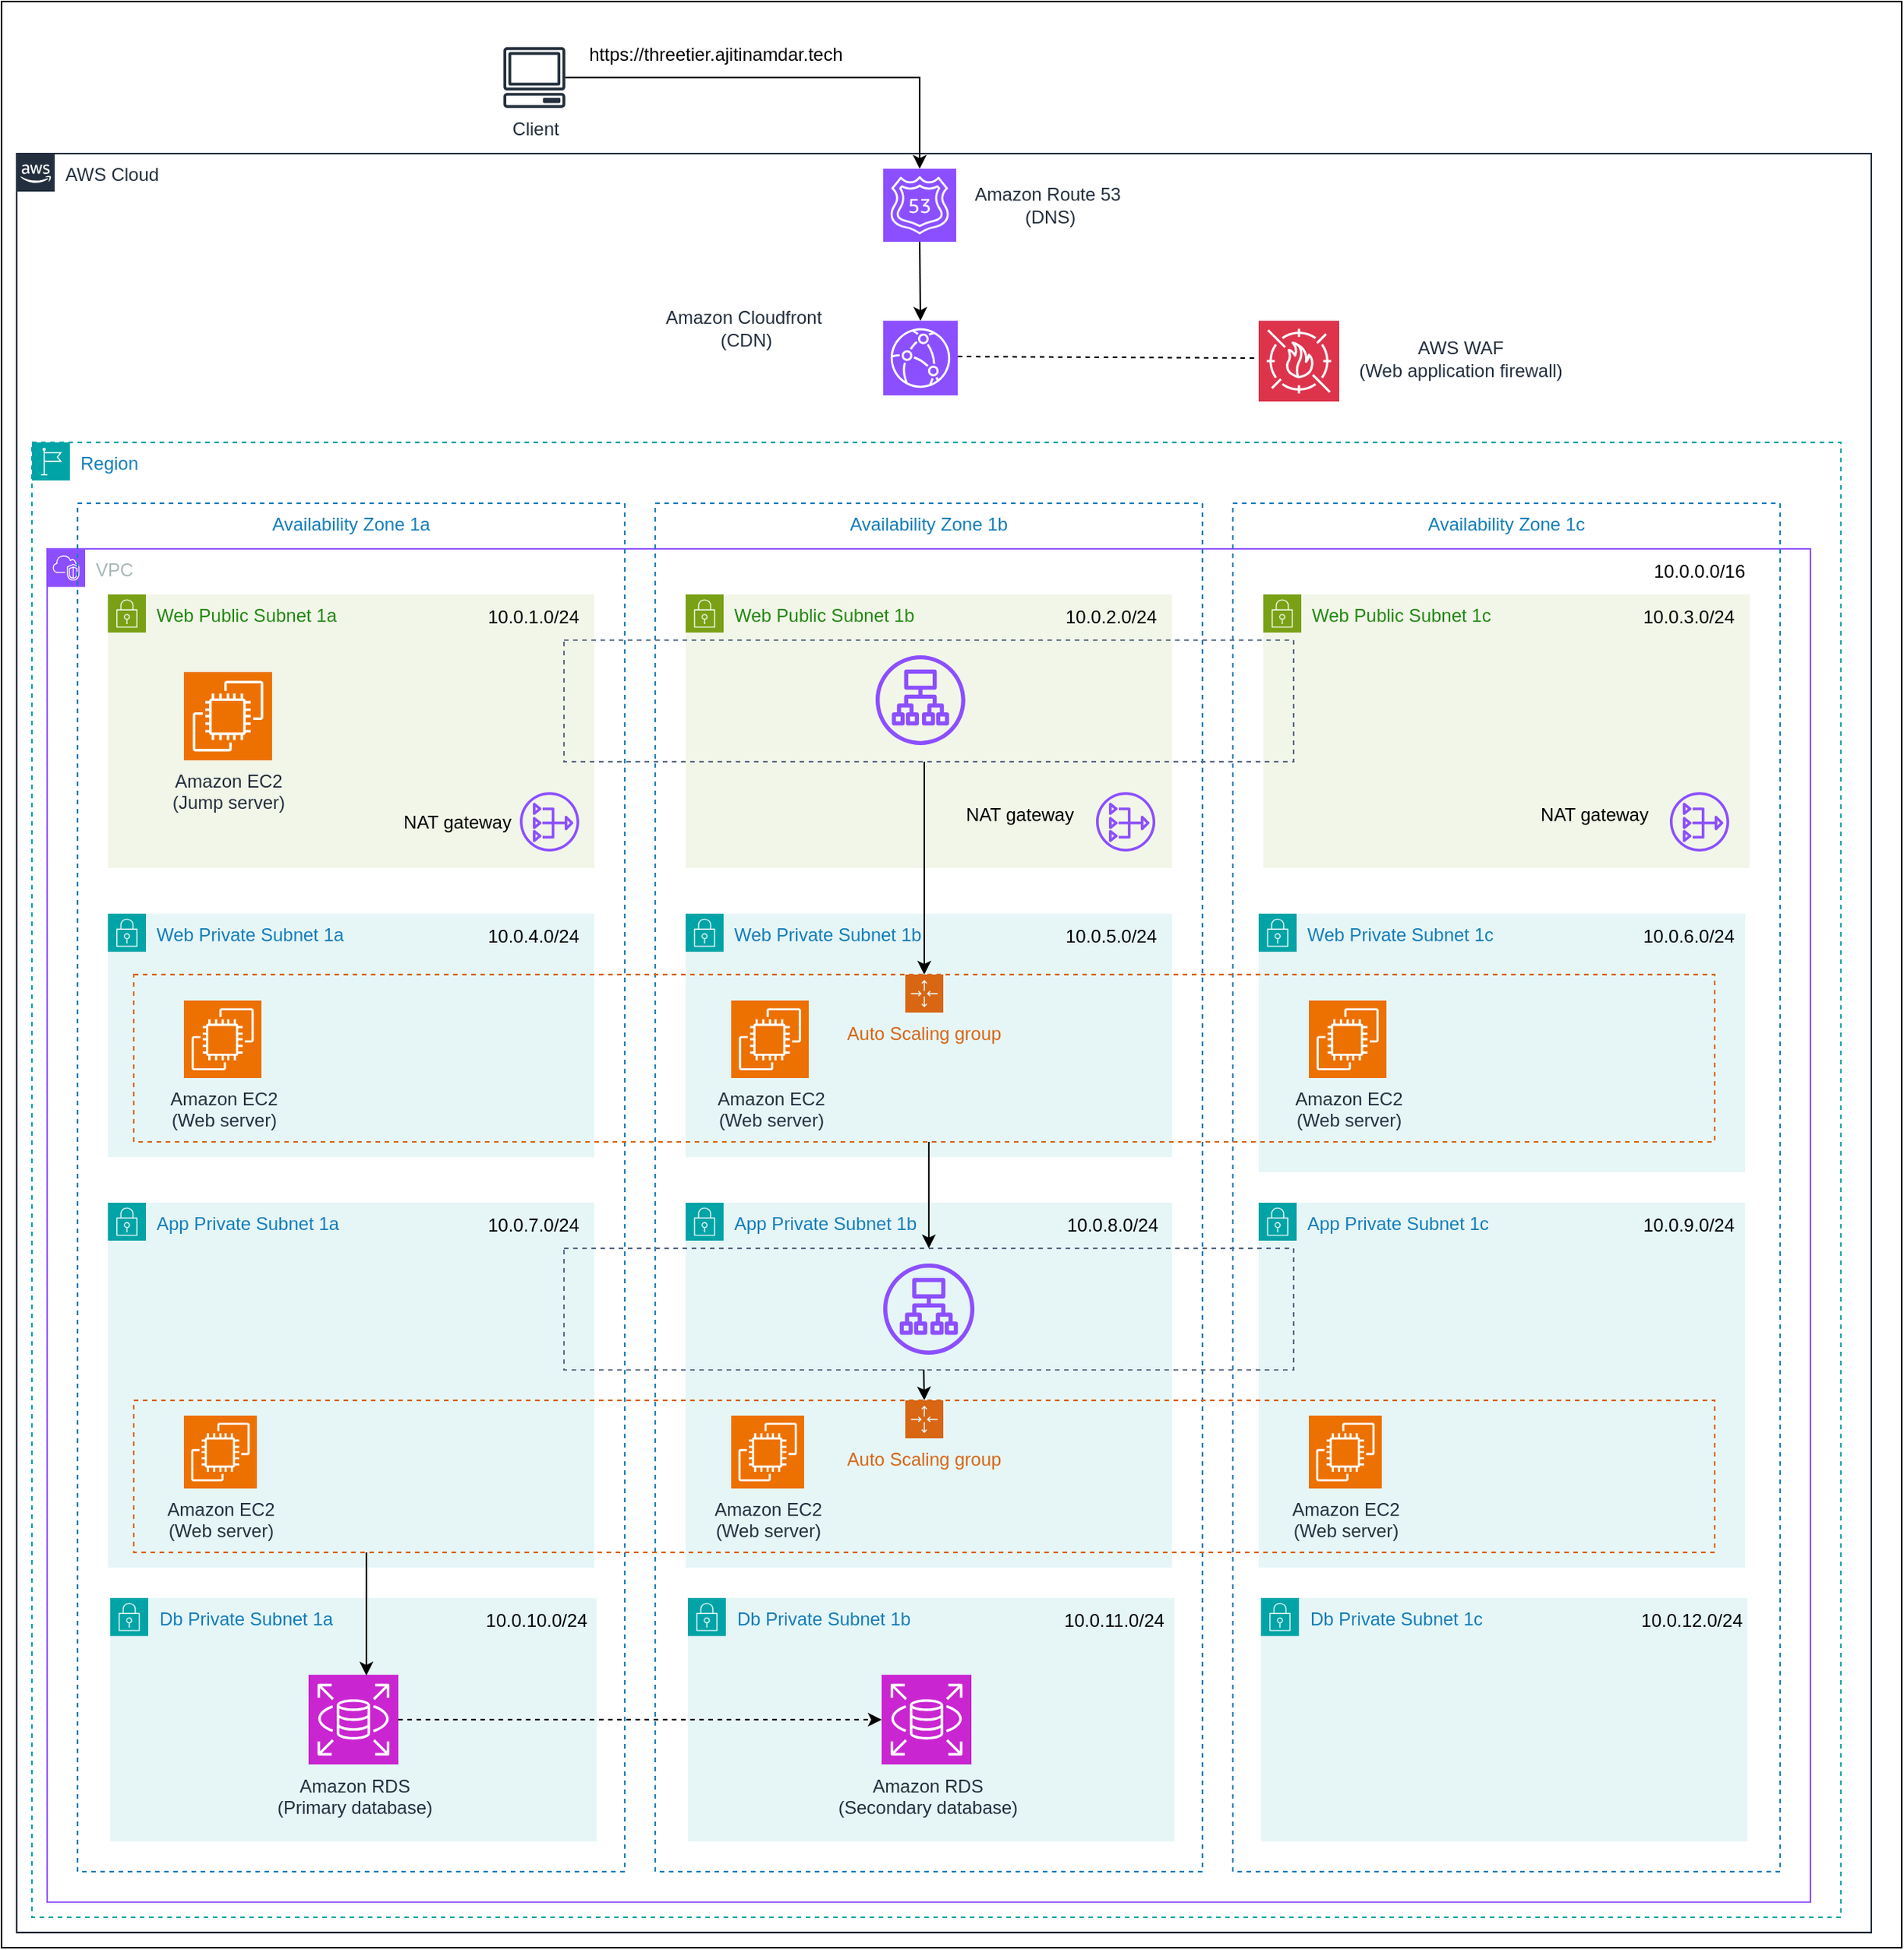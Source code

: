 <mxfile version="24.6.4" type="github">
  <diagram name="Page-1" id="joDTLuo9v6ohiVR6llSD">
    <mxGraphModel dx="1588" dy="908" grid="1" gridSize="10" guides="1" tooltips="1" connect="1" arrows="1" fold="1" page="1" pageScale="1" pageWidth="827" pageHeight="1169" math="0" shadow="0">
      <root>
        <mxCell id="0" />
        <mxCell id="1" parent="0" />
        <mxCell id="hhaWqNtwnV0TPdVbkNwg-1" value="" style="rounded=0;whiteSpace=wrap;html=1;" vertex="1" parent="1">
          <mxGeometry y="10" width="1250" height="1280" as="geometry" />
        </mxCell>
        <mxCell id="hhaWqNtwnV0TPdVbkNwg-2" value="AWS Cloud" style="points=[[0,0],[0.25,0],[0.5,0],[0.75,0],[1,0],[1,0.25],[1,0.5],[1,0.75],[1,1],[0.75,1],[0.5,1],[0.25,1],[0,1],[0,0.75],[0,0.5],[0,0.25]];outlineConnect=0;gradientColor=none;html=1;whiteSpace=wrap;fontSize=12;fontStyle=0;container=1;pointerEvents=0;collapsible=0;recursiveResize=0;shape=mxgraph.aws4.group;grIcon=mxgraph.aws4.group_aws_cloud_alt;strokeColor=#232F3E;fillColor=none;verticalAlign=top;align=left;spacingLeft=30;fontColor=#232F3E;dashed=0;" vertex="1" parent="1">
          <mxGeometry x="10" y="110" width="1220" height="1170" as="geometry" />
        </mxCell>
        <mxCell id="hhaWqNtwnV0TPdVbkNwg-4" value="" style="sketch=0;points=[[0,0,0],[0.25,0,0],[0.5,0,0],[0.75,0,0],[1,0,0],[0,1,0],[0.25,1,0],[0.5,1,0],[0.75,1,0],[1,1,0],[0,0.25,0],[0,0.5,0],[0,0.75,0],[1,0.25,0],[1,0.5,0],[1,0.75,0]];outlineConnect=0;fontColor=#232F3E;fillColor=#8C4FFF;strokeColor=#ffffff;dashed=0;verticalLabelPosition=bottom;verticalAlign=top;align=center;html=1;fontSize=12;fontStyle=0;aspect=fixed;shape=mxgraph.aws4.resourceIcon;resIcon=mxgraph.aws4.route_53;" vertex="1" parent="hhaWqNtwnV0TPdVbkNwg-2">
          <mxGeometry x="570" y="10" width="48" height="48" as="geometry" />
        </mxCell>
        <mxCell id="hhaWqNtwnV0TPdVbkNwg-5" value="" style="sketch=0;points=[[0,0,0],[0.25,0,0],[0.5,0,0],[0.75,0,0],[1,0,0],[0,1,0],[0.25,1,0],[0.5,1,0],[0.75,1,0],[1,1,0],[0,0.25,0],[0,0.5,0],[0,0.75,0],[1,0.25,0],[1,0.5,0],[1,0.75,0]];outlineConnect=0;fontColor=#232F3E;fillColor=#8C4FFF;strokeColor=#ffffff;dashed=0;verticalLabelPosition=bottom;verticalAlign=top;align=center;html=1;fontSize=12;fontStyle=0;aspect=fixed;shape=mxgraph.aws4.resourceIcon;resIcon=mxgraph.aws4.cloudfront;" vertex="1" parent="hhaWqNtwnV0TPdVbkNwg-2">
          <mxGeometry x="570" y="110" width="49" height="49" as="geometry" />
        </mxCell>
        <mxCell id="hhaWqNtwnV0TPdVbkNwg-7" value="Region" style="points=[[0,0],[0.25,0],[0.5,0],[0.75,0],[1,0],[1,0.25],[1,0.5],[1,0.75],[1,1],[0.75,1],[0.5,1],[0.25,1],[0,1],[0,0.75],[0,0.5],[0,0.25]];outlineConnect=0;gradientColor=none;html=1;whiteSpace=wrap;fontSize=12;fontStyle=0;container=1;pointerEvents=0;collapsible=0;recursiveResize=0;shape=mxgraph.aws4.group;grIcon=mxgraph.aws4.group_region;strokeColor=#00A4A6;fillColor=none;verticalAlign=top;align=left;spacingLeft=30;fontColor=#147EBA;dashed=1;" vertex="1" parent="hhaWqNtwnV0TPdVbkNwg-2">
          <mxGeometry x="10" y="190" width="1190" height="970" as="geometry" />
        </mxCell>
        <mxCell id="hhaWqNtwnV0TPdVbkNwg-9" value="VPC" style="points=[[0,0],[0.25,0],[0.5,0],[0.75,0],[1,0],[1,0.25],[1,0.5],[1,0.75],[1,1],[0.75,1],[0.5,1],[0.25,1],[0,1],[0,0.75],[0,0.5],[0,0.25]];outlineConnect=0;gradientColor=none;html=1;whiteSpace=wrap;fontSize=12;fontStyle=0;container=1;pointerEvents=0;collapsible=0;recursiveResize=0;shape=mxgraph.aws4.group;grIcon=mxgraph.aws4.group_vpc2;strokeColor=#8C4FFF;fillColor=none;verticalAlign=top;align=left;spacingLeft=30;fontColor=#AAB7B8;dashed=0;" vertex="1" parent="hhaWqNtwnV0TPdVbkNwg-7">
          <mxGeometry x="10" y="70" width="1160" height="890" as="geometry" />
        </mxCell>
        <mxCell id="hhaWqNtwnV0TPdVbkNwg-70" value="&lt;span style=&quot;color: rgb(35, 47, 62); text-wrap: nowrap;&quot;&gt;Amazon Route 53&amp;nbsp;&lt;/span&gt;&lt;div&gt;&lt;span style=&quot;color: rgb(35, 47, 62); text-wrap: nowrap;&quot;&gt;(DNS)&lt;/span&gt;&lt;/div&gt;" style="text;html=1;align=center;verticalAlign=middle;whiteSpace=wrap;rounded=0;" vertex="1" parent="hhaWqNtwnV0TPdVbkNwg-2">
          <mxGeometry x="650" y="19" width="60" height="30" as="geometry" />
        </mxCell>
        <mxCell id="hhaWqNtwnV0TPdVbkNwg-71" value="&lt;span style=&quot;color: rgb(35, 47, 62); text-wrap: nowrap;&quot;&gt;Amazon Cloudfront&amp;nbsp;&lt;/span&gt;&lt;div&gt;&lt;span style=&quot;color: rgb(35, 47, 62); text-wrap: nowrap;&quot;&gt;(CDN)&lt;/span&gt;&lt;/div&gt;" style="text;html=1;align=center;verticalAlign=middle;whiteSpace=wrap;rounded=0;" vertex="1" parent="hhaWqNtwnV0TPdVbkNwg-2">
          <mxGeometry x="450" y="100" width="60" height="30" as="geometry" />
        </mxCell>
        <mxCell id="hhaWqNtwnV0TPdVbkNwg-74" value="" style="endArrow=classic;html=1;rounded=0;entryX=0.5;entryY=0;entryDx=0;entryDy=0;entryPerimeter=0;exitX=0.5;exitY=1;exitDx=0;exitDy=0;exitPerimeter=0;" edge="1" parent="hhaWqNtwnV0TPdVbkNwg-2" source="hhaWqNtwnV0TPdVbkNwg-4" target="hhaWqNtwnV0TPdVbkNwg-5">
          <mxGeometry width="50" height="50" relative="1" as="geometry">
            <mxPoint x="600" y="60" as="sourcePoint" />
            <mxPoint x="640" y="10" as="targetPoint" />
          </mxGeometry>
        </mxCell>
        <mxCell id="hhaWqNtwnV0TPdVbkNwg-76" value="&lt;span style=&quot;color: rgb(35, 47, 62); text-wrap: nowrap;&quot;&gt;AWS WAF&lt;/span&gt;&lt;div&gt;&lt;span style=&quot;color: rgb(35, 47, 62); text-wrap: nowrap;&quot;&gt;(Web application firewall)&lt;/span&gt;&lt;/div&gt;" style="text;html=1;align=center;verticalAlign=middle;whiteSpace=wrap;rounded=0;" vertex="1" parent="hhaWqNtwnV0TPdVbkNwg-2">
          <mxGeometry x="920" y="119.5" width="60" height="30" as="geometry" />
        </mxCell>
        <mxCell id="hhaWqNtwnV0TPdVbkNwg-6" value="" style="sketch=0;points=[[0,0,0],[0.25,0,0],[0.5,0,0],[0.75,0,0],[1,0,0],[0,1,0],[0.25,1,0],[0.5,1,0],[0.75,1,0],[1,1,0],[0,0.25,0],[0,0.5,0],[0,0.75,0],[1,0.25,0],[1,0.5,0],[1,0.75,0]];outlineConnect=0;fontColor=#232F3E;fillColor=#DD344C;strokeColor=#ffffff;dashed=0;verticalLabelPosition=bottom;verticalAlign=top;align=center;html=1;fontSize=12;fontStyle=0;aspect=fixed;shape=mxgraph.aws4.resourceIcon;resIcon=mxgraph.aws4.waf;" vertex="1" parent="hhaWqNtwnV0TPdVbkNwg-2">
          <mxGeometry x="817" y="110" width="53" height="53" as="geometry" />
        </mxCell>
        <mxCell id="hhaWqNtwnV0TPdVbkNwg-75" value="" style="endArrow=none;dashed=1;html=1;rounded=0;entryX=0;entryY=0.25;entryDx=0;entryDy=0;entryPerimeter=0;exitX=1;exitY=0.25;exitDx=0;exitDy=0;exitPerimeter=0;" edge="1" parent="hhaWqNtwnV0TPdVbkNwg-2">
          <mxGeometry width="50" height="50" relative="1" as="geometry">
            <mxPoint x="619" y="133.5" as="sourcePoint" />
            <mxPoint x="817" y="134.5" as="targetPoint" />
          </mxGeometry>
        </mxCell>
        <mxCell id="hhaWqNtwnV0TPdVbkNwg-3" value="Client" style="sketch=0;outlineConnect=0;fontColor=#232F3E;gradientColor=none;fillColor=#232F3D;strokeColor=none;dashed=0;verticalLabelPosition=bottom;verticalAlign=top;align=center;html=1;fontSize=12;fontStyle=0;aspect=fixed;pointerEvents=1;shape=mxgraph.aws4.client;" vertex="1" parent="1">
          <mxGeometry x="330" y="40" width="41.06" height="40" as="geometry" />
        </mxCell>
        <mxCell id="hhaWqNtwnV0TPdVbkNwg-8" value="Availability Zone 1a" style="fillColor=none;strokeColor=#147EBA;dashed=1;verticalAlign=top;fontStyle=0;fontColor=#147EBA;whiteSpace=wrap;html=1;" vertex="1" parent="1">
          <mxGeometry x="50" y="340" width="360" height="900" as="geometry" />
        </mxCell>
        <mxCell id="hhaWqNtwnV0TPdVbkNwg-10" value="Web Public Subnet 1a" style="points=[[0,0],[0.25,0],[0.5,0],[0.75,0],[1,0],[1,0.25],[1,0.5],[1,0.75],[1,1],[0.75,1],[0.5,1],[0.25,1],[0,1],[0,0.75],[0,0.5],[0,0.25]];outlineConnect=0;gradientColor=none;html=1;whiteSpace=wrap;fontSize=12;fontStyle=0;container=1;pointerEvents=0;collapsible=0;recursiveResize=0;shape=mxgraph.aws4.group;grIcon=mxgraph.aws4.group_security_group;grStroke=0;strokeColor=#7AA116;fillColor=#F2F6E8;verticalAlign=top;align=left;spacingLeft=30;fontColor=#248814;dashed=0;" vertex="1" parent="1">
          <mxGeometry x="70" y="400" width="320" height="180" as="geometry" />
        </mxCell>
        <mxCell id="hhaWqNtwnV0TPdVbkNwg-19" value="" style="sketch=0;outlineConnect=0;fontColor=#232F3E;gradientColor=none;fillColor=#8C4FFF;strokeColor=none;dashed=0;verticalLabelPosition=bottom;verticalAlign=top;align=center;html=1;fontSize=12;fontStyle=0;aspect=fixed;pointerEvents=1;shape=mxgraph.aws4.nat_gateway;" vertex="1" parent="hhaWqNtwnV0TPdVbkNwg-10">
          <mxGeometry x="271" y="130" width="39" height="39" as="geometry" />
        </mxCell>
        <mxCell id="hhaWqNtwnV0TPdVbkNwg-21" value="Amazon EC2&lt;div&gt;(Jump server)&lt;/div&gt;" style="sketch=0;points=[[0,0,0],[0.25,0,0],[0.5,0,0],[0.75,0,0],[1,0,0],[0,1,0],[0.25,1,0],[0.5,1,0],[0.75,1,0],[1,1,0],[0,0.25,0],[0,0.5,0],[0,0.75,0],[1,0.25,0],[1,0.5,0],[1,0.75,0]];outlineConnect=0;fontColor=#232F3E;fillColor=#ED7100;strokeColor=#ffffff;dashed=0;verticalLabelPosition=bottom;verticalAlign=top;align=center;html=1;fontSize=12;fontStyle=0;aspect=fixed;shape=mxgraph.aws4.resourceIcon;resIcon=mxgraph.aws4.ec2;" vertex="1" parent="hhaWqNtwnV0TPdVbkNwg-10">
          <mxGeometry x="50" y="51" width="58" height="58" as="geometry" />
        </mxCell>
        <mxCell id="hhaWqNtwnV0TPdVbkNwg-106" value="10.0.1.0/24" style="text;html=1;align=center;verticalAlign=middle;whiteSpace=wrap;rounded=0;" vertex="1" parent="hhaWqNtwnV0TPdVbkNwg-10">
          <mxGeometry x="250" width="60" height="30" as="geometry" />
        </mxCell>
        <mxCell id="hhaWqNtwnV0TPdVbkNwg-139" value="NAT gateway" style="text;html=1;align=center;verticalAlign=middle;whiteSpace=wrap;rounded=0;" vertex="1" parent="hhaWqNtwnV0TPdVbkNwg-10">
          <mxGeometry x="180" y="134.5" width="100" height="30" as="geometry" />
        </mxCell>
        <mxCell id="hhaWqNtwnV0TPdVbkNwg-15" value="Availability Zone 1b" style="fillColor=none;strokeColor=#147EBA;dashed=1;verticalAlign=top;fontStyle=0;fontColor=#147EBA;whiteSpace=wrap;html=1;" vertex="1" parent="1">
          <mxGeometry x="430" y="340" width="360" height="900" as="geometry" />
        </mxCell>
        <mxCell id="hhaWqNtwnV0TPdVbkNwg-16" value="Availability Zone 1c" style="fillColor=none;strokeColor=#147EBA;dashed=1;verticalAlign=top;fontStyle=0;fontColor=#147EBA;whiteSpace=wrap;html=1;" vertex="1" parent="1">
          <mxGeometry x="810" y="340" width="360" height="900" as="geometry" />
        </mxCell>
        <mxCell id="hhaWqNtwnV0TPdVbkNwg-22" value="Web Private Subnet 1a" style="points=[[0,0],[0.25,0],[0.5,0],[0.75,0],[1,0],[1,0.25],[1,0.5],[1,0.75],[1,1],[0.75,1],[0.5,1],[0.25,1],[0,1],[0,0.75],[0,0.5],[0,0.25]];outlineConnect=0;gradientColor=none;html=1;whiteSpace=wrap;fontSize=12;fontStyle=0;container=1;pointerEvents=0;collapsible=0;recursiveResize=0;shape=mxgraph.aws4.group;grIcon=mxgraph.aws4.group_security_group;grStroke=0;strokeColor=#00A4A6;fillColor=#E6F6F7;verticalAlign=top;align=left;spacingLeft=30;fontColor=#147EBA;dashed=0;" vertex="1" parent="1">
          <mxGeometry x="70" y="610" width="320" height="160" as="geometry" />
        </mxCell>
        <mxCell id="hhaWqNtwnV0TPdVbkNwg-109" value="10.0.4.0/24" style="text;html=1;align=center;verticalAlign=middle;whiteSpace=wrap;rounded=0;" vertex="1" parent="hhaWqNtwnV0TPdVbkNwg-22">
          <mxGeometry x="250" width="60" height="30" as="geometry" />
        </mxCell>
        <mxCell id="hhaWqNtwnV0TPdVbkNwg-33" value="Web Private Subnet 1b" style="points=[[0,0],[0.25,0],[0.5,0],[0.75,0],[1,0],[1,0.25],[1,0.5],[1,0.75],[1,1],[0.75,1],[0.5,1],[0.25,1],[0,1],[0,0.75],[0,0.5],[0,0.25]];outlineConnect=0;gradientColor=none;html=1;whiteSpace=wrap;fontSize=12;fontStyle=0;container=1;pointerEvents=0;collapsible=0;recursiveResize=0;shape=mxgraph.aws4.group;grIcon=mxgraph.aws4.group_security_group;grStroke=0;strokeColor=#00A4A6;fillColor=#E6F6F7;verticalAlign=top;align=left;spacingLeft=30;fontColor=#147EBA;dashed=0;" vertex="1" parent="1">
          <mxGeometry x="450" y="610" width="320" height="160" as="geometry" />
        </mxCell>
        <mxCell id="hhaWqNtwnV0TPdVbkNwg-110" value="10.0.5.0/24" style="text;html=1;align=center;verticalAlign=middle;whiteSpace=wrap;rounded=0;" vertex="1" parent="hhaWqNtwnV0TPdVbkNwg-33">
          <mxGeometry x="250" width="60" height="30" as="geometry" />
        </mxCell>
        <mxCell id="hhaWqNtwnV0TPdVbkNwg-34" value="Web Public Subnet 1b" style="points=[[0,0],[0.25,0],[0.5,0],[0.75,0],[1,0],[1,0.25],[1,0.5],[1,0.75],[1,1],[0.75,1],[0.5,1],[0.25,1],[0,1],[0,0.75],[0,0.5],[0,0.25]];outlineConnect=0;gradientColor=none;html=1;whiteSpace=wrap;fontSize=12;fontStyle=0;container=1;pointerEvents=0;collapsible=0;recursiveResize=0;shape=mxgraph.aws4.group;grIcon=mxgraph.aws4.group_security_group;grStroke=0;strokeColor=#7AA116;fillColor=#F2F6E8;verticalAlign=top;align=left;spacingLeft=30;fontColor=#248814;dashed=0;" vertex="1" parent="1">
          <mxGeometry x="450" y="400" width="320" height="180" as="geometry" />
        </mxCell>
        <mxCell id="hhaWqNtwnV0TPdVbkNwg-120" value="" style="sketch=0;outlineConnect=0;fontColor=#232F3E;gradientColor=none;fillColor=#8C4FFF;strokeColor=none;dashed=0;verticalLabelPosition=bottom;verticalAlign=top;align=center;html=1;fontSize=12;fontStyle=0;aspect=fixed;pointerEvents=1;shape=mxgraph.aws4.nat_gateway;" vertex="1" parent="hhaWqNtwnV0TPdVbkNwg-34">
          <mxGeometry x="270" y="130" width="39" height="39" as="geometry" />
        </mxCell>
        <mxCell id="hhaWqNtwnV0TPdVbkNwg-65" value="" style="sketch=0;outlineConnect=0;fontColor=#232F3E;gradientColor=none;fillColor=#8C4FFF;strokeColor=none;dashed=0;verticalLabelPosition=bottom;verticalAlign=top;align=center;html=1;fontSize=12;fontStyle=0;aspect=fixed;pointerEvents=1;shape=mxgraph.aws4.application_load_balancer;" vertex="1" parent="hhaWqNtwnV0TPdVbkNwg-34">
          <mxGeometry x="125" y="40" width="59" height="59" as="geometry" />
        </mxCell>
        <mxCell id="hhaWqNtwnV0TPdVbkNwg-107" value="10.0.2.0/24" style="text;html=1;align=center;verticalAlign=middle;whiteSpace=wrap;rounded=0;" vertex="1" parent="hhaWqNtwnV0TPdVbkNwg-34">
          <mxGeometry x="250" width="60" height="30" as="geometry" />
        </mxCell>
        <mxCell id="hhaWqNtwnV0TPdVbkNwg-36" value="Web Public Subnet 1c" style="points=[[0,0],[0.25,0],[0.5,0],[0.75,0],[1,0],[1,0.25],[1,0.5],[1,0.75],[1,1],[0.75,1],[0.5,1],[0.25,1],[0,1],[0,0.75],[0,0.5],[0,0.25]];outlineConnect=0;gradientColor=none;html=1;whiteSpace=wrap;fontSize=12;fontStyle=0;container=1;pointerEvents=0;collapsible=0;recursiveResize=0;shape=mxgraph.aws4.group;grIcon=mxgraph.aws4.group_security_group;grStroke=0;strokeColor=#7AA116;fillColor=#F2F6E8;verticalAlign=top;align=left;spacingLeft=30;fontColor=#248814;dashed=0;" vertex="1" parent="1">
          <mxGeometry x="830" y="400" width="320" height="180" as="geometry" />
        </mxCell>
        <mxCell id="hhaWqNtwnV0TPdVbkNwg-121" value="" style="sketch=0;outlineConnect=0;fontColor=#232F3E;gradientColor=none;fillColor=#8C4FFF;strokeColor=none;dashed=0;verticalLabelPosition=bottom;verticalAlign=top;align=center;html=1;fontSize=12;fontStyle=0;aspect=fixed;pointerEvents=1;shape=mxgraph.aws4.nat_gateway;" vertex="1" parent="hhaWqNtwnV0TPdVbkNwg-36">
          <mxGeometry x="267.5" y="130" width="39" height="39" as="geometry" />
        </mxCell>
        <mxCell id="hhaWqNtwnV0TPdVbkNwg-126" value="" style="fillColor=none;strokeColor=#5A6C86;dashed=1;verticalAlign=top;fontStyle=0;fontColor=#5A6C86;whiteSpace=wrap;html=1;" vertex="1" parent="hhaWqNtwnV0TPdVbkNwg-36">
          <mxGeometry x="-460" y="30" width="480" height="80" as="geometry" />
        </mxCell>
        <mxCell id="hhaWqNtwnV0TPdVbkNwg-135" value="" style="endArrow=classic;html=1;rounded=0;entryX=0.5;entryY=0;entryDx=0;entryDy=0;" edge="1" parent="hhaWqNtwnV0TPdVbkNwg-36" target="hhaWqNtwnV0TPdVbkNwg-47">
          <mxGeometry width="50" height="50" relative="1" as="geometry">
            <mxPoint x="-223" y="110" as="sourcePoint" />
            <mxPoint x="-180" y="50" as="targetPoint" />
          </mxGeometry>
        </mxCell>
        <mxCell id="hhaWqNtwnV0TPdVbkNwg-141" value="NAT gateway" style="text;html=1;align=center;verticalAlign=middle;whiteSpace=wrap;rounded=0;" vertex="1" parent="hhaWqNtwnV0TPdVbkNwg-36">
          <mxGeometry x="167.5" y="130" width="100" height="30" as="geometry" />
        </mxCell>
        <mxCell id="hhaWqNtwnV0TPdVbkNwg-38" value="Web Private Subnet 1c" style="points=[[0,0],[0.25,0],[0.5,0],[0.75,0],[1,0],[1,0.25],[1,0.5],[1,0.75],[1,1],[0.75,1],[0.5,1],[0.25,1],[0,1],[0,0.75],[0,0.5],[0,0.25]];outlineConnect=0;gradientColor=none;html=1;whiteSpace=wrap;fontSize=12;fontStyle=0;container=1;pointerEvents=0;collapsible=0;recursiveResize=0;shape=mxgraph.aws4.group;grIcon=mxgraph.aws4.group_security_group;grStroke=0;strokeColor=#00A4A6;fillColor=#E6F6F7;verticalAlign=top;align=left;spacingLeft=30;fontColor=#147EBA;dashed=0;" vertex="1" parent="1">
          <mxGeometry x="827" y="610" width="320" height="170" as="geometry" />
        </mxCell>
        <mxCell id="hhaWqNtwnV0TPdVbkNwg-47" value="Auto Scaling group" style="points=[[0,0],[0.25,0],[0.5,0],[0.75,0],[1,0],[1,0.25],[1,0.5],[1,0.75],[1,1],[0.75,1],[0.5,1],[0.25,1],[0,1],[0,0.75],[0,0.5],[0,0.25]];outlineConnect=0;gradientColor=none;html=1;whiteSpace=wrap;fontSize=12;fontStyle=0;container=1;pointerEvents=0;collapsible=0;recursiveResize=0;shape=mxgraph.aws4.groupCenter;grIcon=mxgraph.aws4.group_auto_scaling_group;grStroke=1;strokeColor=#D86613;fillColor=none;verticalAlign=top;align=center;fontColor=#D86613;dashed=1;spacingTop=25;" vertex="1" parent="hhaWqNtwnV0TPdVbkNwg-38">
          <mxGeometry x="-740" y="40" width="1040" height="110" as="geometry" />
        </mxCell>
        <mxCell id="hhaWqNtwnV0TPdVbkNwg-49" value="Amazon EC2&lt;div&gt;(Web server)&lt;/div&gt;" style="sketch=0;points=[[0,0,0],[0.25,0,0],[0.5,0,0],[0.75,0,0],[1,0,0],[0,1,0],[0.25,1,0],[0.5,1,0],[0.75,1,0],[1,1,0],[0,0.25,0],[0,0.5,0],[0,0.75,0],[1,0.25,0],[1,0.5,0],[1,0.75,0]];outlineConnect=0;fontColor=#232F3E;fillColor=#ED7100;strokeColor=#ffffff;dashed=0;verticalLabelPosition=bottom;verticalAlign=top;align=center;html=1;fontSize=12;fontStyle=0;aspect=fixed;shape=mxgraph.aws4.resourceIcon;resIcon=mxgraph.aws4.ec2;" vertex="1" parent="hhaWqNtwnV0TPdVbkNwg-47">
          <mxGeometry x="393" y="17" width="51" height="51" as="geometry" />
        </mxCell>
        <mxCell id="hhaWqNtwnV0TPdVbkNwg-50" value="Amazon EC2&lt;div&gt;(Web server)&lt;/div&gt;" style="sketch=0;points=[[0,0,0],[0.25,0,0],[0.5,0,0],[0.75,0,0],[1,0,0],[0,1,0],[0.25,1,0],[0.5,1,0],[0.75,1,0],[1,1,0],[0,0.25,0],[0,0.5,0],[0,0.75,0],[1,0.25,0],[1,0.5,0],[1,0.75,0]];outlineConnect=0;fontColor=#232F3E;fillColor=#ED7100;strokeColor=#ffffff;dashed=0;verticalLabelPosition=bottom;verticalAlign=top;align=center;html=1;fontSize=12;fontStyle=0;aspect=fixed;shape=mxgraph.aws4.resourceIcon;resIcon=mxgraph.aws4.ec2;" vertex="1" parent="hhaWqNtwnV0TPdVbkNwg-47">
          <mxGeometry x="773" y="17" width="51" height="51" as="geometry" />
        </mxCell>
        <mxCell id="hhaWqNtwnV0TPdVbkNwg-48" value="Amazon EC2&lt;div&gt;(Web server)&lt;/div&gt;" style="sketch=0;points=[[0,0,0],[0.25,0,0],[0.5,0,0],[0.75,0,0],[1,0,0],[0,1,0],[0.25,1,0],[0.5,1,0],[0.75,1,0],[1,1,0],[0,0.25,0],[0,0.5,0],[0,0.75,0],[1,0.25,0],[1,0.5,0],[1,0.75,0]];outlineConnect=0;fontColor=#232F3E;fillColor=#ED7100;strokeColor=#ffffff;dashed=0;verticalLabelPosition=bottom;verticalAlign=top;align=center;html=1;fontSize=12;fontStyle=0;aspect=fixed;shape=mxgraph.aws4.resourceIcon;resIcon=mxgraph.aws4.ec2;" vertex="1" parent="hhaWqNtwnV0TPdVbkNwg-47">
          <mxGeometry x="33" y="17" width="51" height="51" as="geometry" />
        </mxCell>
        <mxCell id="hhaWqNtwnV0TPdVbkNwg-39" value="App Private Subnet 1a" style="points=[[0,0],[0.25,0],[0.5,0],[0.75,0],[1,0],[1,0.25],[1,0.5],[1,0.75],[1,1],[0.75,1],[0.5,1],[0.25,1],[0,1],[0,0.75],[0,0.5],[0,0.25]];outlineConnect=0;gradientColor=none;html=1;whiteSpace=wrap;fontSize=12;fontStyle=0;container=1;pointerEvents=0;collapsible=0;recursiveResize=0;shape=mxgraph.aws4.group;grIcon=mxgraph.aws4.group_security_group;grStroke=0;strokeColor=#00A4A6;fillColor=#E6F6F7;verticalAlign=top;align=left;spacingLeft=30;fontColor=#147EBA;dashed=0;" vertex="1" parent="1">
          <mxGeometry x="70" y="800" width="320" height="240" as="geometry" />
        </mxCell>
        <mxCell id="hhaWqNtwnV0TPdVbkNwg-40" value="Db Private Subnet 1a" style="points=[[0,0],[0.25,0],[0.5,0],[0.75,0],[1,0],[1,0.25],[1,0.5],[1,0.75],[1,1],[0.75,1],[0.5,1],[0.25,1],[0,1],[0,0.75],[0,0.5],[0,0.25]];outlineConnect=0;gradientColor=none;html=1;whiteSpace=wrap;fontSize=12;fontStyle=0;container=1;pointerEvents=0;collapsible=0;recursiveResize=0;shape=mxgraph.aws4.group;grIcon=mxgraph.aws4.group_security_group;grStroke=0;strokeColor=#00A4A6;fillColor=#E6F6F7;verticalAlign=top;align=left;spacingLeft=30;fontColor=#147EBA;dashed=0;" vertex="1" parent="1">
          <mxGeometry x="71.5" y="1060" width="320" height="160" as="geometry" />
        </mxCell>
        <mxCell id="hhaWqNtwnV0TPdVbkNwg-63" value="Amazon RDS&lt;div&gt;(Primary database)&lt;/div&gt;" style="sketch=0;points=[[0,0,0],[0.25,0,0],[0.5,0,0],[0.75,0,0],[1,0,0],[0,1,0],[0.25,1,0],[0.5,1,0],[0.75,1,0],[1,1,0],[0,0.25,0],[0,0.5,0],[0,0.75,0],[1,0.25,0],[1,0.5,0],[1,0.75,0]];outlineConnect=0;fontColor=#232F3E;fillColor=#C925D1;strokeColor=#ffffff;dashed=0;verticalLabelPosition=bottom;verticalAlign=top;align=center;html=1;fontSize=12;fontStyle=0;aspect=fixed;shape=mxgraph.aws4.resourceIcon;resIcon=mxgraph.aws4.rds;" vertex="1" parent="hhaWqNtwnV0TPdVbkNwg-40">
          <mxGeometry x="130.5" y="50.5" width="59" height="59" as="geometry" />
        </mxCell>
        <mxCell id="hhaWqNtwnV0TPdVbkNwg-116" value="10.0.10.0/24" style="text;html=1;align=center;verticalAlign=middle;whiteSpace=wrap;rounded=0;" vertex="1" parent="hhaWqNtwnV0TPdVbkNwg-40">
          <mxGeometry x="250" width="60" height="30" as="geometry" />
        </mxCell>
        <mxCell id="hhaWqNtwnV0TPdVbkNwg-41" value="App Private Subnet 1b" style="points=[[0,0],[0.25,0],[0.5,0],[0.75,0],[1,0],[1,0.25],[1,0.5],[1,0.75],[1,1],[0.75,1],[0.5,1],[0.25,1],[0,1],[0,0.75],[0,0.5],[0,0.25]];outlineConnect=0;gradientColor=none;html=1;whiteSpace=wrap;fontSize=12;fontStyle=0;container=1;pointerEvents=0;collapsible=0;recursiveResize=0;shape=mxgraph.aws4.group;grIcon=mxgraph.aws4.group_security_group;grStroke=0;strokeColor=#00A4A6;fillColor=#E6F6F7;verticalAlign=top;align=left;spacingLeft=30;fontColor=#147EBA;dashed=0;" vertex="1" parent="1">
          <mxGeometry x="450" y="800" width="320" height="240" as="geometry" />
        </mxCell>
        <mxCell id="hhaWqNtwnV0TPdVbkNwg-133" value="" style="sketch=0;outlineConnect=0;fontColor=#232F3E;gradientColor=none;fillColor=#8C4FFF;strokeColor=none;dashed=0;verticalLabelPosition=bottom;verticalAlign=top;align=center;html=1;fontSize=12;fontStyle=0;aspect=fixed;pointerEvents=1;shape=mxgraph.aws4.application_load_balancer;" vertex="1" parent="hhaWqNtwnV0TPdVbkNwg-41">
          <mxGeometry x="130" y="40" width="60" height="60" as="geometry" />
        </mxCell>
        <mxCell id="hhaWqNtwnV0TPdVbkNwg-42" value="App Private Subnet 1c" style="points=[[0,0],[0.25,0],[0.5,0],[0.75,0],[1,0],[1,0.25],[1,0.5],[1,0.75],[1,1],[0.75,1],[0.5,1],[0.25,1],[0,1],[0,0.75],[0,0.5],[0,0.25]];outlineConnect=0;gradientColor=none;html=1;whiteSpace=wrap;fontSize=12;fontStyle=0;container=1;pointerEvents=0;collapsible=0;recursiveResize=0;shape=mxgraph.aws4.group;grIcon=mxgraph.aws4.group_security_group;grStroke=0;strokeColor=#00A4A6;fillColor=#E6F6F7;verticalAlign=top;align=left;spacingLeft=30;fontColor=#147EBA;dashed=0;" vertex="1" parent="1">
          <mxGeometry x="827" y="800" width="320" height="240" as="geometry" />
        </mxCell>
        <mxCell id="hhaWqNtwnV0TPdVbkNwg-115" value="10.0.9.0/24" style="text;html=1;align=center;verticalAlign=middle;whiteSpace=wrap;rounded=0;" vertex="1" parent="hhaWqNtwnV0TPdVbkNwg-42">
          <mxGeometry x="253" width="60" height="30" as="geometry" />
        </mxCell>
        <mxCell id="hhaWqNtwnV0TPdVbkNwg-130" value="Auto Scaling group" style="points=[[0,0],[0.25,0],[0.5,0],[0.75,0],[1,0],[1,0.25],[1,0.5],[1,0.75],[1,1],[0.75,1],[0.5,1],[0.25,1],[0,1],[0,0.75],[0,0.5],[0,0.25]];outlineConnect=0;gradientColor=none;html=1;whiteSpace=wrap;fontSize=12;fontStyle=0;container=1;pointerEvents=0;collapsible=0;recursiveResize=0;shape=mxgraph.aws4.groupCenter;grIcon=mxgraph.aws4.group_auto_scaling_group;grStroke=1;strokeColor=#D86613;fillColor=none;verticalAlign=top;align=center;fontColor=#D86613;dashed=1;spacingTop=25;" vertex="1" parent="hhaWqNtwnV0TPdVbkNwg-42">
          <mxGeometry x="-740" y="130" width="1040" height="100" as="geometry" />
        </mxCell>
        <mxCell id="hhaWqNtwnV0TPdVbkNwg-129" value="Amazon EC2&lt;div&gt;(Web server)&lt;/div&gt;" style="sketch=0;points=[[0,0,0],[0.25,0,0],[0.5,0,0],[0.75,0,0],[1,0,0],[0,1,0],[0.25,1,0],[0.5,1,0],[0.75,1,0],[1,1,0],[0,0.25,0],[0,0.5,0],[0,0.75,0],[1,0.25,0],[1,0.5,0],[1,0.75,0]];outlineConnect=0;fontColor=#232F3E;fillColor=#ED7100;strokeColor=#ffffff;dashed=0;verticalLabelPosition=bottom;verticalAlign=top;align=center;html=1;fontSize=12;fontStyle=0;aspect=fixed;shape=mxgraph.aws4.resourceIcon;resIcon=mxgraph.aws4.ec2;" vertex="1" parent="hhaWqNtwnV0TPdVbkNwg-130">
          <mxGeometry x="33" y="10" width="48" height="48" as="geometry" />
        </mxCell>
        <mxCell id="hhaWqNtwnV0TPdVbkNwg-127" value="Amazon EC2&lt;div&gt;(Web server)&lt;/div&gt;" style="sketch=0;points=[[0,0,0],[0.25,0,0],[0.5,0,0],[0.75,0,0],[1,0,0],[0,1,0],[0.25,1,0],[0.5,1,0],[0.75,1,0],[1,1,0],[0,0.25,0],[0,0.5,0],[0,0.75,0],[1,0.25,0],[1,0.5,0],[1,0.75,0]];outlineConnect=0;fontColor=#232F3E;fillColor=#ED7100;strokeColor=#ffffff;dashed=0;verticalLabelPosition=bottom;verticalAlign=top;align=center;html=1;fontSize=12;fontStyle=0;aspect=fixed;shape=mxgraph.aws4.resourceIcon;resIcon=mxgraph.aws4.ec2;" vertex="1" parent="hhaWqNtwnV0TPdVbkNwg-130">
          <mxGeometry x="393" y="10" width="48" height="48" as="geometry" />
        </mxCell>
        <mxCell id="hhaWqNtwnV0TPdVbkNwg-128" value="Amazon EC2&lt;div&gt;(Web server)&lt;/div&gt;" style="sketch=0;points=[[0,0,0],[0.25,0,0],[0.5,0,0],[0.75,0,0],[1,0,0],[0,1,0],[0.25,1,0],[0.5,1,0],[0.75,1,0],[1,1,0],[0,0.25,0],[0,0.5,0],[0,0.75,0],[1,0.25,0],[1,0.5,0],[1,0.75,0]];outlineConnect=0;fontColor=#232F3E;fillColor=#ED7100;strokeColor=#ffffff;dashed=0;verticalLabelPosition=bottom;verticalAlign=top;align=center;html=1;fontSize=12;fontStyle=0;aspect=fixed;shape=mxgraph.aws4.resourceIcon;resIcon=mxgraph.aws4.ec2;" vertex="1" parent="hhaWqNtwnV0TPdVbkNwg-130">
          <mxGeometry x="773" y="10" width="48" height="48" as="geometry" />
        </mxCell>
        <mxCell id="hhaWqNtwnV0TPdVbkNwg-43" value="Db Private Subnet 1b" style="points=[[0,0],[0.25,0],[0.5,0],[0.75,0],[1,0],[1,0.25],[1,0.5],[1,0.75],[1,1],[0.75,1],[0.5,1],[0.25,1],[0,1],[0,0.75],[0,0.5],[0,0.25]];outlineConnect=0;gradientColor=none;html=1;whiteSpace=wrap;fontSize=12;fontStyle=0;container=1;pointerEvents=0;collapsible=0;recursiveResize=0;shape=mxgraph.aws4.group;grIcon=mxgraph.aws4.group_security_group;grStroke=0;strokeColor=#00A4A6;fillColor=#E6F6F7;verticalAlign=top;align=left;spacingLeft=30;fontColor=#147EBA;dashed=0;" vertex="1" parent="1">
          <mxGeometry x="451.5" y="1060" width="320" height="160" as="geometry" />
        </mxCell>
        <mxCell id="hhaWqNtwnV0TPdVbkNwg-64" value="Amazon RDS&lt;div&gt;(Secondary database)&lt;/div&gt;" style="sketch=0;points=[[0,0,0],[0.25,0,0],[0.5,0,0],[0.75,0,0],[1,0,0],[0,1,0],[0.25,1,0],[0.5,1,0],[0.75,1,0],[1,1,0],[0,0.25,0],[0,0.5,0],[0,0.75,0],[1,0.25,0],[1,0.5,0],[1,0.75,0]];outlineConnect=0;fontColor=#232F3E;fillColor=#C925D1;strokeColor=#ffffff;dashed=0;verticalLabelPosition=bottom;verticalAlign=top;align=center;html=1;fontSize=12;fontStyle=0;aspect=fixed;shape=mxgraph.aws4.resourceIcon;resIcon=mxgraph.aws4.rds;" vertex="1" parent="hhaWqNtwnV0TPdVbkNwg-43">
          <mxGeometry x="127.5" y="50.5" width="59" height="59" as="geometry" />
        </mxCell>
        <mxCell id="hhaWqNtwnV0TPdVbkNwg-118" value="10.0.11.0/24" style="text;html=1;align=center;verticalAlign=middle;whiteSpace=wrap;rounded=0;" vertex="1" parent="hhaWqNtwnV0TPdVbkNwg-43">
          <mxGeometry x="250" width="60" height="30" as="geometry" />
        </mxCell>
        <mxCell id="hhaWqNtwnV0TPdVbkNwg-44" value="Db Private Subnet 1c" style="points=[[0,0],[0.25,0],[0.5,0],[0.75,0],[1,0],[1,0.25],[1,0.5],[1,0.75],[1,1],[0.75,1],[0.5,1],[0.25,1],[0,1],[0,0.75],[0,0.5],[0,0.25]];outlineConnect=0;gradientColor=none;html=1;whiteSpace=wrap;fontSize=12;fontStyle=0;container=1;pointerEvents=0;collapsible=0;recursiveResize=0;shape=mxgraph.aws4.group;grIcon=mxgraph.aws4.group_security_group;grStroke=0;strokeColor=#00A4A6;fillColor=#E6F6F7;verticalAlign=top;align=left;spacingLeft=30;fontColor=#147EBA;dashed=0;" vertex="1" parent="1">
          <mxGeometry x="828.5" y="1060" width="320" height="160" as="geometry" />
        </mxCell>
        <mxCell id="hhaWqNtwnV0TPdVbkNwg-119" value="10.0.12.0/24" style="text;html=1;align=center;verticalAlign=middle;whiteSpace=wrap;rounded=0;" vertex="1" parent="hhaWqNtwnV0TPdVbkNwg-44">
          <mxGeometry x="253" width="60" height="30" as="geometry" />
        </mxCell>
        <mxCell id="hhaWqNtwnV0TPdVbkNwg-69" value="" style="endArrow=classic;html=1;rounded=0;entryX=0.5;entryY=0;entryDx=0;entryDy=0;entryPerimeter=0;" edge="1" parent="1" source="hhaWqNtwnV0TPdVbkNwg-3" target="hhaWqNtwnV0TPdVbkNwg-4">
          <mxGeometry width="50" height="50" relative="1" as="geometry">
            <mxPoint x="410" y="70" as="sourcePoint" />
            <mxPoint x="460" y="20" as="targetPoint" />
            <Array as="points">
              <mxPoint x="604" y="60" />
            </Array>
          </mxGeometry>
        </mxCell>
        <mxCell id="hhaWqNtwnV0TPdVbkNwg-77" value="" style="endArrow=classic;html=1;rounded=0;exitX=1;exitY=0.5;exitDx=0;exitDy=0;exitPerimeter=0;entryX=0;entryY=0.5;entryDx=0;entryDy=0;entryPerimeter=0;dashed=1;" edge="1" parent="1" source="hhaWqNtwnV0TPdVbkNwg-63" target="hhaWqNtwnV0TPdVbkNwg-64">
          <mxGeometry width="50" height="50" relative="1" as="geometry">
            <mxPoint x="771.5" y="1100" as="sourcePoint" />
            <mxPoint x="821.5" y="1050" as="targetPoint" />
          </mxGeometry>
        </mxCell>
        <mxCell id="hhaWqNtwnV0TPdVbkNwg-89" value="https://threetier.ajitinamdar.tech" style="text;html=1;align=center;verticalAlign=middle;whiteSpace=wrap;rounded=0;" vertex="1" parent="1">
          <mxGeometry x="440" y="30" width="60" height="30" as="geometry" />
        </mxCell>
        <mxCell id="hhaWqNtwnV0TPdVbkNwg-105" value="10.0.0.0/16" style="text;html=1;align=center;verticalAlign=middle;whiteSpace=wrap;rounded=0;" vertex="1" parent="1">
          <mxGeometry x="1087" y="370" width="60" height="30" as="geometry" />
        </mxCell>
        <mxCell id="hhaWqNtwnV0TPdVbkNwg-108" value="10.0.3.0/24" style="text;html=1;align=center;verticalAlign=middle;whiteSpace=wrap;rounded=0;" vertex="1" parent="1">
          <mxGeometry x="1080" y="400" width="60" height="30" as="geometry" />
        </mxCell>
        <mxCell id="hhaWqNtwnV0TPdVbkNwg-111" value="10.0.6.0/24" style="text;html=1;align=center;verticalAlign=middle;whiteSpace=wrap;rounded=0;" vertex="1" parent="1">
          <mxGeometry x="1080" y="610" width="60" height="30" as="geometry" />
        </mxCell>
        <mxCell id="hhaWqNtwnV0TPdVbkNwg-113" value="10.0.7.0/24" style="text;html=1;align=center;verticalAlign=middle;whiteSpace=wrap;rounded=0;" vertex="1" parent="1">
          <mxGeometry x="320" y="800" width="60" height="30" as="geometry" />
        </mxCell>
        <mxCell id="hhaWqNtwnV0TPdVbkNwg-114" value="10.0.8.0/24" style="text;html=1;align=center;verticalAlign=middle;whiteSpace=wrap;rounded=0;" vertex="1" parent="1">
          <mxGeometry x="701" y="800" width="60" height="30" as="geometry" />
        </mxCell>
        <mxCell id="hhaWqNtwnV0TPdVbkNwg-134" value="" style="fillColor=none;strokeColor=#5A6C86;dashed=1;verticalAlign=top;fontStyle=0;fontColor=#5A6C86;whiteSpace=wrap;html=1;" vertex="1" parent="1">
          <mxGeometry x="370" y="830" width="480" height="80" as="geometry" />
        </mxCell>
        <mxCell id="hhaWqNtwnV0TPdVbkNwg-136" value="" style="endArrow=classic;html=1;rounded=0;entryX=0.5;entryY=0;entryDx=0;entryDy=0;" edge="1" parent="1" target="hhaWqNtwnV0TPdVbkNwg-134">
          <mxGeometry width="50" height="50" relative="1" as="geometry">
            <mxPoint x="610" y="760" as="sourcePoint" />
            <mxPoint x="650" y="710" as="targetPoint" />
          </mxGeometry>
        </mxCell>
        <mxCell id="hhaWqNtwnV0TPdVbkNwg-137" value="" style="endArrow=classic;html=1;rounded=0;entryX=0.5;entryY=0;entryDx=0;entryDy=0;exitX=0.493;exitY=0.997;exitDx=0;exitDy=0;exitPerimeter=0;" edge="1" parent="1" source="hhaWqNtwnV0TPdVbkNwg-134" target="hhaWqNtwnV0TPdVbkNwg-130">
          <mxGeometry width="50" height="50" relative="1" as="geometry">
            <mxPoint x="610" y="910" as="sourcePoint" />
            <mxPoint x="660" y="860" as="targetPoint" />
          </mxGeometry>
        </mxCell>
        <mxCell id="hhaWqNtwnV0TPdVbkNwg-138" value="" style="endArrow=classic;html=1;rounded=0;" edge="1" parent="1">
          <mxGeometry width="50" height="50" relative="1" as="geometry">
            <mxPoint x="240" y="1030" as="sourcePoint" />
            <mxPoint x="240" y="1111" as="targetPoint" />
          </mxGeometry>
        </mxCell>
        <mxCell id="hhaWqNtwnV0TPdVbkNwg-140" value="NAT gateway" style="text;html=1;align=center;verticalAlign=middle;whiteSpace=wrap;rounded=0;" vertex="1" parent="1">
          <mxGeometry x="620" y="530" width="100" height="30" as="geometry" />
        </mxCell>
      </root>
    </mxGraphModel>
  </diagram>
</mxfile>
